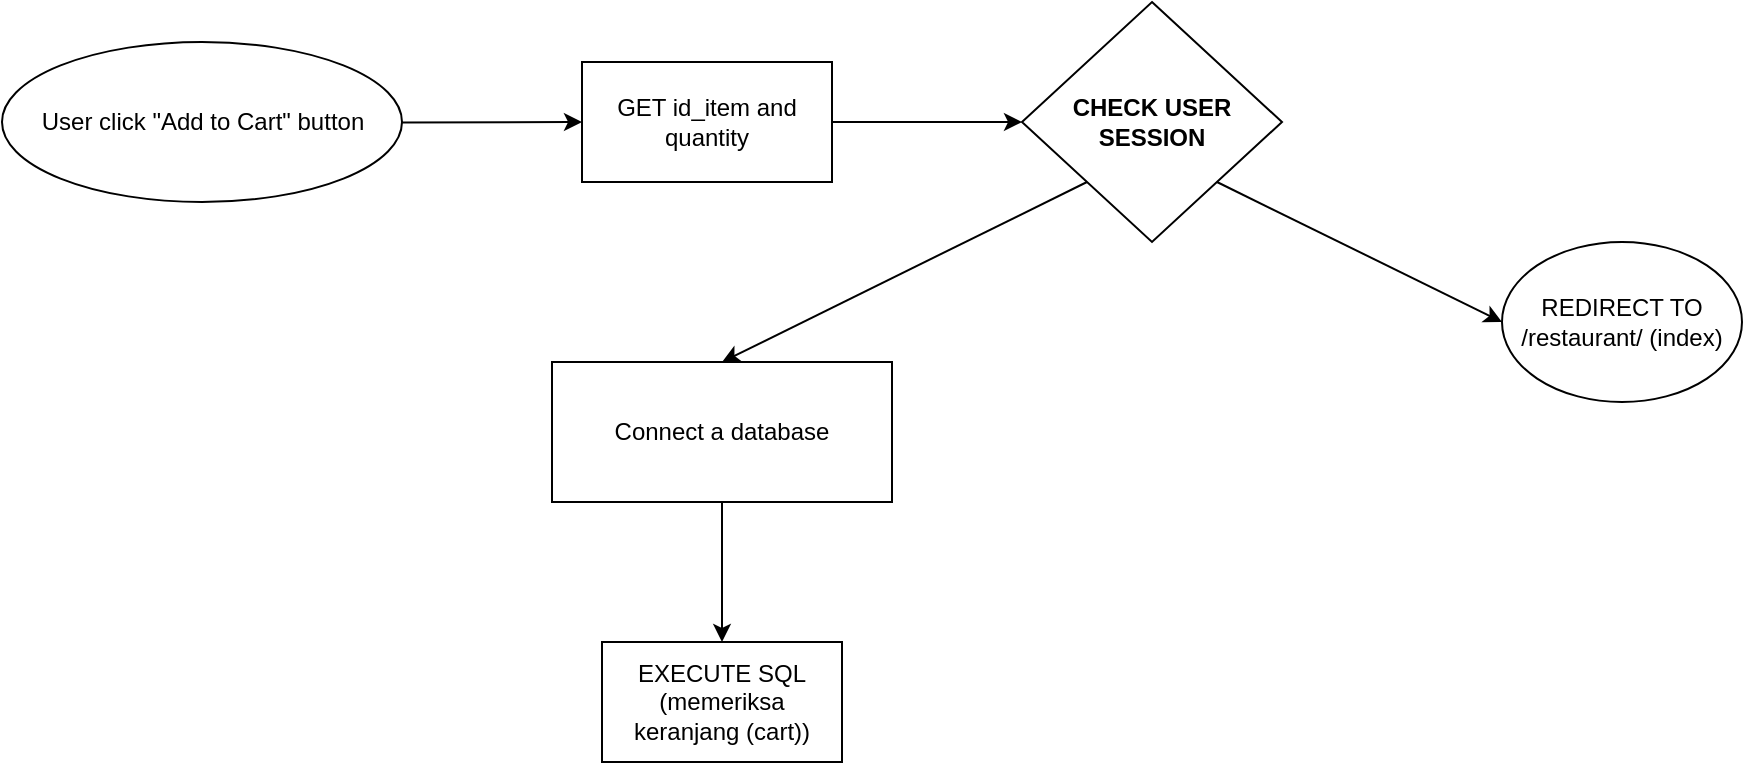 <mxfile>
    <diagram id="B6Z1dTEE0LyPJ81VS7Cd" name="Page-1">
        <mxGraphModel dx="1055" dy="643" grid="1" gridSize="10" guides="1" tooltips="1" connect="1" arrows="1" fold="1" page="1" pageScale="1" pageWidth="850" pageHeight="1100" math="0" shadow="0">
            <root>
                <mxCell id="0"/>
                <mxCell id="1" parent="0"/>
                <mxCell id="5" style="edgeStyle=none;html=1;entryX=0;entryY=0.5;entryDx=0;entryDy=0;" edge="1" parent="1" source="3" target="4">
                    <mxGeometry relative="1" as="geometry"/>
                </mxCell>
                <mxCell id="3" value="User click &quot;Add to Cart&quot; button" style="shape=ellipse;html=1;dashed=0;whitespace=wrap;perimeter=ellipsePerimeter;" vertex="1" parent="1">
                    <mxGeometry x="100" y="140" width="200" height="80" as="geometry"/>
                </mxCell>
                <mxCell id="9" style="edgeStyle=none;html=1;exitX=1;exitY=0.5;exitDx=0;exitDy=0;entryX=0;entryY=0.5;entryDx=0;entryDy=0;" edge="1" parent="1" source="4" target="6">
                    <mxGeometry relative="1" as="geometry"/>
                </mxCell>
                <mxCell id="4" value="GET id_item and quantity" style="rounded=0;whiteSpace=wrap;html=1;" vertex="1" parent="1">
                    <mxGeometry x="390" y="150" width="125" height="60" as="geometry"/>
                </mxCell>
                <mxCell id="16" style="edgeStyle=none;html=1;exitX=1;exitY=1;exitDx=0;exitDy=0;entryX=0;entryY=0.5;entryDx=0;entryDy=0;" edge="1" parent="1" source="6" target="15">
                    <mxGeometry relative="1" as="geometry"/>
                </mxCell>
                <mxCell id="20" style="edgeStyle=none;html=1;exitX=0;exitY=1;exitDx=0;exitDy=0;entryX=0.5;entryY=0;entryDx=0;entryDy=0;" edge="1" parent="1" source="6" target="12">
                    <mxGeometry relative="1" as="geometry"/>
                </mxCell>
                <mxCell id="6" value="CHECK USER&lt;br&gt;SESSION" style="rhombus;whiteSpace=wrap;html=1;fontStyle=1" vertex="1" parent="1">
                    <mxGeometry x="610" y="120" width="130" height="120" as="geometry"/>
                </mxCell>
                <mxCell id="22" style="edgeStyle=none;html=1;exitX=0.5;exitY=1;exitDx=0;exitDy=0;entryX=0.5;entryY=0;entryDx=0;entryDy=0;" edge="1" parent="1" source="12" target="21">
                    <mxGeometry relative="1" as="geometry"/>
                </mxCell>
                <mxCell id="12" value="Connect a database" style="rounded=0;whiteSpace=wrap;html=1;" vertex="1" parent="1">
                    <mxGeometry x="375" y="300" width="170" height="70" as="geometry"/>
                </mxCell>
                <mxCell id="15" value="REDIRECT TO /restaurant/ (index)" style="ellipse;whiteSpace=wrap;html=1;" vertex="1" parent="1">
                    <mxGeometry x="850" y="240" width="120" height="80" as="geometry"/>
                </mxCell>
                <mxCell id="21" value="EXECUTE SQL (memeriksa keranjang (cart))" style="rounded=0;whiteSpace=wrap;html=1;" vertex="1" parent="1">
                    <mxGeometry x="400" y="440" width="120" height="60" as="geometry"/>
                </mxCell>
            </root>
        </mxGraphModel>
    </diagram>
</mxfile>